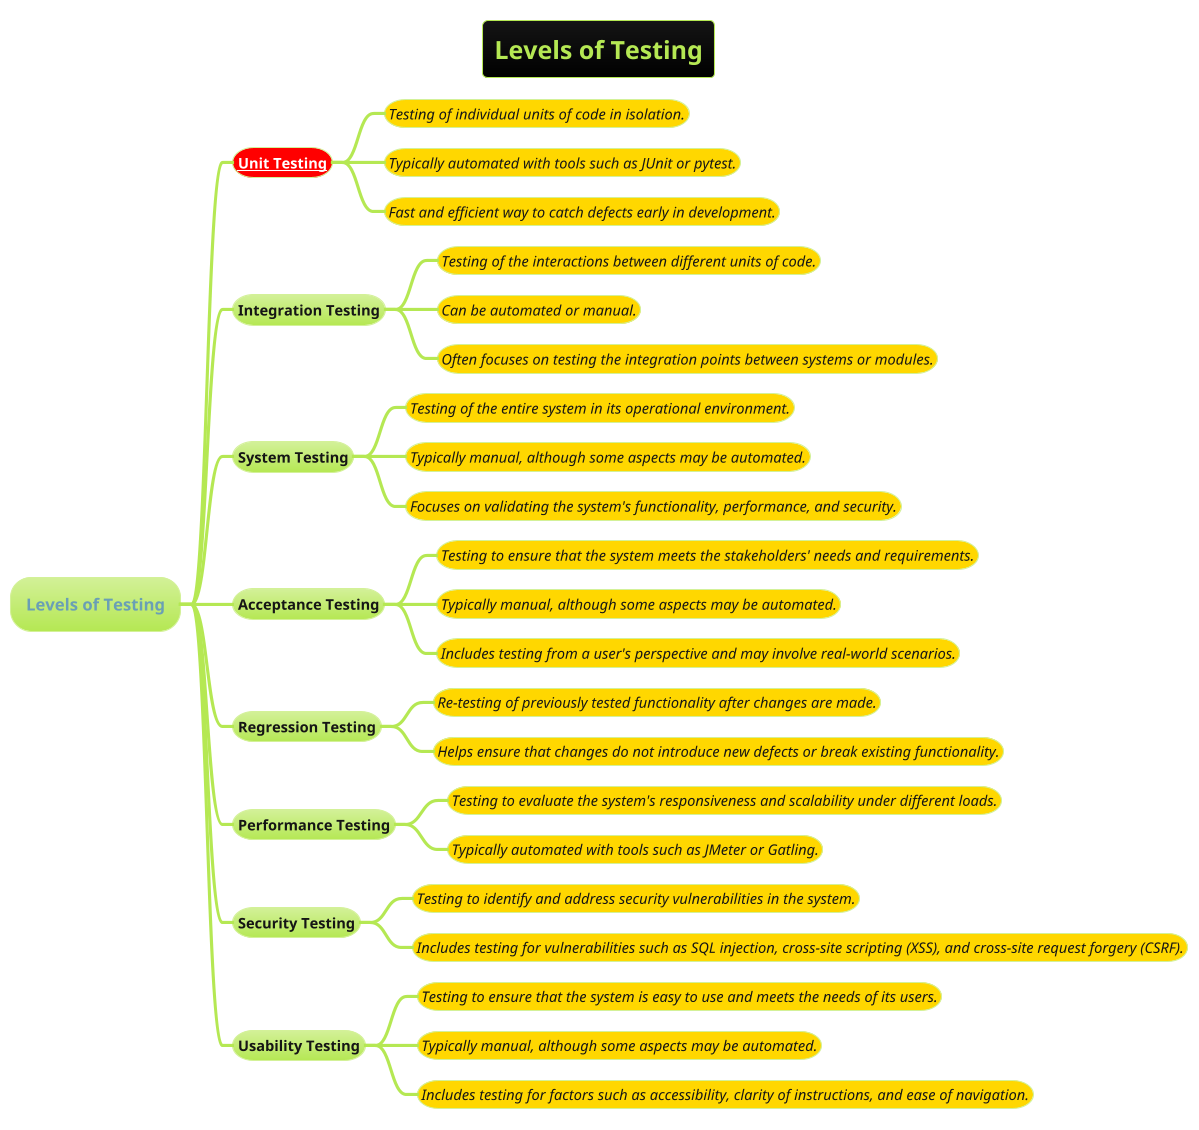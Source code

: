 @startmindmap
title = Levels of Testing
!theme hacker


* Levels of Testing

**[#red] [[TDD/Levels-of-TDD.puml Unit Testing]]
***[#gold] ====<size:14>Testing of individual units of code in isolation.
***[#gold] ====<size:14>Typically automated with tools such as JUnit or pytest.
***[#gold] ====<size:14>Fast and efficient way to catch defects early in development.

** Integration Testing
***[#gold] ====<size:14>Testing of the interactions between different units of code.
***[#gold] ====<size:14>Can be automated or manual.
***[#gold] ====<size:14>Often focuses on testing the integration points between systems or modules.

** System Testing
***[#gold] ====<size:14>Testing of the entire system in its operational environment.
***[#gold] ====<size:14>Typically manual, although some aspects may be automated.
***[#gold] ====<size:14>Focuses on validating the system's functionality, performance, and security.

** Acceptance Testing
***[#gold] ====<size:14>Testing to ensure that the system meets the stakeholders' needs and requirements.
***[#gold] ====<size:14>Typically manual, although some aspects may be automated.
***[#gold] ====<size:14>Includes testing from a user's perspective and may involve real-world scenarios.

** Regression Testing
***[#gold] ====<size:14>Re-testing of previously tested functionality after changes are made.
***[#gold] ====<size:14>Helps ensure that changes do not introduce new defects or break existing functionality.

** Performance Testing
***[#gold] ====<size:14>Testing to evaluate the system's responsiveness and scalability under different loads.
***[#gold] ====<size:14>Typically automated with tools such as JMeter or Gatling.

** Security Testing
***[#gold] ====<size:14>Testing to identify and address security vulnerabilities in the system.
***[#gold] ====<size:14>Includes testing for vulnerabilities such as SQL injection, cross-site scripting (XSS), and cross-site request forgery (CSRF).

** Usability Testing
***[#gold] ====<size:14>Testing to ensure that the system is easy to use and meets the needs of its users.
***[#gold] ====<size:14>Typically manual, although some aspects may be automated.
***[#gold] ====<size:14>Includes testing for factors such as accessibility, clarity of instructions, and ease of navigation.

@endmindmap
